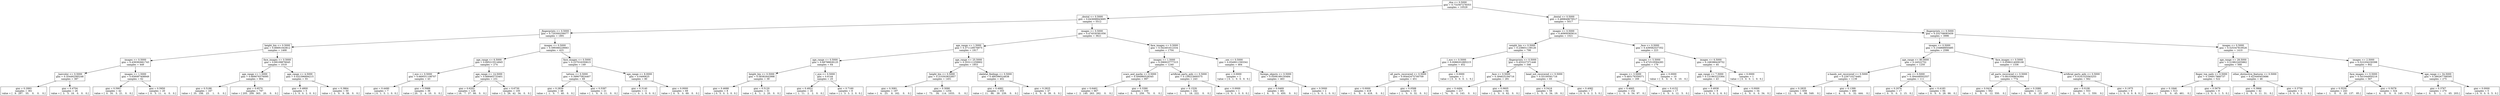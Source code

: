 digraph Tree {
0 [label="_dna <= 0.5000\ngini = 0.732567278353\nsamples = 10529", shape="box"] ;
1 [label="_dental <= 0.5000\ngini = 0.643698943695\nsamples = 5512", shape="box"] ;
0 -> 1 ;
2 [label="_fingerprints <= 0.5000\ngini = 0.720300256077\nsamples = 1891", shape="box"] ;
1 -> 2 ;
3 [label="height_bin <= 0.5000\ngini = 0.66691043812\nsamples = 1468", shape="box"] ;
2 -> 3 ;
4 [label="images <= 0.5000\ngini = 0.439392661743\nsamples = 449", shape="box"] ;
3 -> 4 ;
5 [label="_haircolor <= 0.5000\ngini = 0.354492585248\nsamples = 387", shape="box"] ;
4 -> 5 ;
6 [label="gini = 0.2993\nsamples = 361\nvalue = [   9.  297.   55.    0.    0.    0.]", shape="box"] ;
5 -> 6 ;
7 [label="gini = 0.4704\nsamples = 26\nvalue = [  3.   5.  18.   0.   0.   0.]", shape="box"] ;
5 -> 7 ;
8 [label="images <= 1.5000\ngini = 0.656087408949\nsamples = 62", shape="box"] ;
4 -> 8 ;
9 [label="gini = 0.5907\nsamples = 42\nvalue = [  0.  16.   5.  21.   0.   0.]", shape="box"] ;
8 -> 9 ;
10 [label="gini = 0.5950\nsamples = 20\nvalue = [  0.   5.  11.   4.   0.   0.]", shape="box"] ;
8 -> 10 ;
11 [label="face_images <= 0.5000\ngini = 0.69109876045\nsamples = 1019", shape="box"] ;
3 -> 11 ;
12 [label="age_range <= 1.5000\ngini = 0.669076376095\nsamples = 964", shape="box"] ;
11 -> 12 ;
13 [label="gini = 0.5188\nsamples = 167\nvalue = [  35.  108.   23.    1.    0.    0.]", shape="box"] ;
12 -> 13 ;
14 [label="gini = 0.6570\nsamples = 797\nvalue = [ 205.  209.  363.   20.    0.    0.]", shape="box"] ;
12 -> 14 ;
15 [label="age_range <= 4.5000\ngini = 0.432396694215\nsamples = 55", shape="box"] ;
11 -> 15 ;
16 [label="gini = 0.4800\nsamples = 5\nvalue = [ 3.  0.  0.  2.  0.  0.]", shape="box"] ;
15 -> 16 ;
17 [label="gini = 0.3864\nsamples = 50\nvalue = [  3.   0.   9.  38.   0.   0.]", shape="box"] ;
15 -> 17 ;
18 [label="images <= 0.5000\ngini = 0.599366229063\nsamples = 423", shape="box"] ;
2 -> 18 ;
19 [label="age_range <= 6.5000\ngini = 0.695215514945\nsamples = 274", shape="box"] ;
18 -> 19 ;
20 [label="l_eye <= 0.5000\ngini = 0.669551108707\nsamples = 43", shape="box"] ;
19 -> 20 ;
21 [label="gini = 0.4490\nsamples = 7\nvalue = [ 0.  1.  5.  1.  0.  0.]", shape="box"] ;
20 -> 21 ;
22 [label="gini = 0.5988\nsamples = 36\nvalue = [ 20.   2.   4.  10.   0.   0.]", shape="box"] ;
20 -> 22 ;
23 [label="age_range <= 14.5000\ngini = 0.668465733401\nsamples = 231", shape="box"] ;
19 -> 23 ;
24 [label="gini = 0.6202\nsamples = 126\nvalue = [ 16.   7.  37.  66.   0.   0.]", shape="box"] ;
23 -> 24 ;
25 [label="gini = 0.6730\nsamples = 105\nvalue = [  3.  26.  42.  34.   0.   0.]", shape="box"] ;
23 -> 25 ;
26 [label="face_images <= 0.5000\ngini = 0.237016350615\nsamples = 149", shape="box"] ;
18 -> 26 ;
27 [label="tattoos <= 0.5000\ngini = 0.399075824407\nsamples = 69", shape="box"] ;
26 -> 27 ;
28 [label="gini = 0.2839\nsamples = 48\nvalue = [  1.   0.   7.  40.   0.   0.]", shape="box"] ;
27 -> 28 ;
29 [label="gini = 0.5397\nsamples = 21\nvalue = [  1.   0.   9.  11.   0.   0.]", shape="box"] ;
27 -> 29 ;
30 [label="age_range <= 8.0000\ngini = 0.0490625\nsamples = 80", shape="box"] ;
26 -> 30 ;
31 [label="gini = 0.3140\nsamples = 11\nvalue = [ 1.  0.  1.  9.  0.  0.]", shape="box"] ;
30 -> 31 ;
32 [label="gini = 0.0000\nsamples = 69\nvalue = [  0.   0.   0.  69.   0.   0.]", shape="box"] ;
30 -> 32 ;
33 [label="images <= 0.5000\ngini = 0.474530381056\nsamples = 3621", shape="box"] ;
1 -> 33 ;
34 [label="age_range <= 1.5000\ngini = 0.371129576975\nsamples = 1917", shape="box"] ;
33 -> 34 ;
35 [label="age_range <= 0.5000\ngini = 0.68798828125\nsamples = 64", shape="box"] ;
34 -> 35 ;
36 [label="height_bin <= 0.5000\ngini = 0.58382642998\nsamples = 39", shape="box"] ;
35 -> 36 ;
37 [label="gini = 0.4688\nsamples = 8\nvalue = [ 0.  5.  0.  3.  0.  0.]", shape="box"] ;
36 -> 37 ;
38 [label="gini = 0.5120\nsamples = 31\nvalue = [  8.   1.   2.  20.   0.   0.]", shape="box"] ;
36 -> 38 ;
39 [label="r_eye <= 0.5000\ngini = 0.6144\nsamples = 25", shape="box"] ;
35 -> 39 ;
40 [label="gini = 0.4922\nsamples = 16\nvalue = [  1.  11.   2.   2.   0.   0.]", shape="box"] ;
39 -> 40 ;
41 [label="gini = 0.7160\nsamples = 9\nvalue = [ 1.  3.  3.  2.  0.  0.]", shape="box"] ;
39 -> 41 ;
42 [label="age_range <= 25.5000\ngini = 0.353111259902\nsamples = 1853", shape="box"] ;
34 -> 42 ;
43 [label="height_bin <= 0.5000\ngini = 0.310303832857\nsamples = 1451", shape="box"] ;
42 -> 43 ;
44 [label="gini = 0.3081\nsamples = 197\nvalue = [   4.   23.    8.  162.    0.    0.]", shape="box"] ;
43 -> 44 ;
45 [label="gini = 0.3090\nsamples = 1254\nvalue = [   73.    34.   114.  1033.     0.     0.]", shape="box"] ;
43 -> 45 ;
46 [label="skeletal_findings <= 0.5000\ngini = 0.480396524838\nsamples = 402", shape="box"] ;
42 -> 46 ;
47 [label="gini = 0.4992\nsamples = 355\nvalue = [  11.   66.   39.  239.    0.    0.]", shape="box"] ;
46 -> 47 ;
48 [label="gini = 0.2825\nsamples = 47\nvalue = [  0.   0.   8.  39.   0.   0.]", shape="box"] ;
46 -> 48 ;
49 [label="face_images <= 0.5000\ngini = 0.542401612334\nsamples = 1704", shape="box"] ;
33 -> 49 ;
50 [label="images <= 1.5000\ngini = 0.596923777315\nsamples = 1240", shape="box"] ;
49 -> 50 ;
51 [label="scars_and_marks <= 0.5000\ngini = 0.594980528345\nsamples = 997", shape="box"] ;
50 -> 51 ;
52 [label="gini = 0.6462\nsamples = 667\nvalue = [   2.  140.  263.  262.    0.    0.]", shape="box"] ;
51 -> 52 ;
53 [label="gini = 0.3390\nsamples = 330\nvalue = [   0.    1.  259.   70.    0.    0.]", shape="box"] ;
51 -> 53 ;
54 [label="artificial_parts_aids <= 0.5000\ngini = 0.159223695575\nsamples = 243", shape="box"] ;
50 -> 54 ;
55 [label="gini = 0.1529\nsamples = 242\nvalue = [   1.    1.   18.  222.    0.    0.]", shape="box"] ;
54 -> 55 ;
56 [label="gini = 0.0000\nsamples = 1\nvalue = [ 0.  0.  1.  0.  0.  0.]", shape="box"] ;
54 -> 56 ;
57 [label="_sex <= 0.5000\ngini = 0.0549011593341\nsamples = 464", shape="box"] ;
49 -> 57 ;
58 [label="gini = 0.0000\nsamples = 1\nvalue = [ 0.  1.  0.  0.  0.  0.]", shape="box"] ;
57 -> 58 ;
59 [label="foreign_objects <= 0.5000\ngini = 0.0508189150484\nsamples = 463", shape="box"] ;
57 -> 59 ;
60 [label="gini = 0.0469\nsamples = 461\nvalue = [   6.    0.    5.  450.    0.    0.]", shape="box"] ;
59 -> 60 ;
61 [label="gini = 0.5000\nsamples = 2\nvalue = [ 1.  0.  0.  1.  0.  0.]", shape="box"] ;
59 -> 61 ;
62 [label="_dental <= 0.5000\ngini = 0.489849679517\nsamples = 5017", shape="box"] ;
0 -> 62 ;
63 [label="images <= 0.5000\ngini = 0.40909365614\nsamples = 1021", shape="box"] ;
62 -> 63 ;
64 [label="weight_bin <= 0.5000\ngini = 0.238651139126\nsamples = 798", shape="box"] ;
63 -> 64 ;
65 [label="l_eye <= 0.5000\ngini = 0.0088201895215\nsamples = 452", shape="box"] ;
64 -> 65 ;
66 [label="all_parts_recovered <= 0.5000\ngini = 0.00442475700709\nsamples = 451", shape="box"] ;
65 -> 66 ;
67 [label="gini = 0.0000\nsamples = 418\nvalue = [   0.    0.    0.  418.    0.    0.]", shape="box"] ;
66 -> 67 ;
68 [label="gini = 0.0588\nsamples = 33\nvalue = [  1.   0.   0.  32.   0.   0.]", shape="box"] ;
66 -> 68 ;
69 [label="gini = 0.0000\nsamples = 1\nvalue = [ 0.  0.  0.  0.  1.  0.]", shape="box"] ;
65 -> 69 ;
70 [label="_fingerprints <= 0.5000\ngini = 0.455227371446\nsamples = 346", shape="box"] ;
64 -> 70 ;
71 [label="_face <= 0.5000\ngini = 0.394625194716\nsamples = 281", shape="box"] ;
70 -> 71 ;
72 [label="gini = 0.4494\nsamples = 217\nvalue = [  74.    0.    0.  143.    0.    0.]", shape="box"] ;
71 -> 72 ;
73 [label="gini = 0.0605\nsamples = 64\nvalue = [  2.   0.   0.  62.   0.   0.]", shape="box"] ;
71 -> 73 ;
74 [label="head_not_recovered <= 0.5000\ngini = 0.55100591716\nsamples = 65", shape="box"] ;
70 -> 74 ;
75 [label="gini = 0.5416\nsamples = 58\nvalue = [  5.   0.   0.  34.  19.   0.]", shape="box"] ;
74 -> 75 ;
76 [label="gini = 0.4082\nsamples = 7\nvalue = [ 0.  0.  0.  2.  5.  0.]", shape="box"] ;
74 -> 76 ;
77 [label="_face <= 0.5000\ngini = 0.439582537352\nsamples = 223", shape="box"] ;
63 -> 77 ;
78 [label="images <= 5.5000\ngini = 0.472519584283\nsamples = 179", shape="box"] ;
77 -> 78 ;
79 [label="images <= 3.5000\ngini = 0.483176359371\nsamples = 169", shape="box"] ;
78 -> 79 ;
80 [label="gini = 0.4665\nsamples = 152\nvalue = [  1.   0.   0.  54.  97.   0.]", shape="box"] ;
79 -> 80 ;
81 [label="gini = 0.4152\nsamples = 17\nvalue = [  0.   0.   0.  12.   5.   0.]", shape="box"] ;
79 -> 81 ;
82 [label="gini = 0.0000\nsamples = 10\nvalue = [  0.   0.   0.   0.  10.   0.]", shape="box"] ;
78 -> 82 ;
83 [label="images <= 6.5000\ngini = 0.168388429752\nsamples = 44", shape="box"] ;
77 -> 83 ;
84 [label="age_range <= 7.5000\ngini = 0.131963223364\nsamples = 43", shape="box"] ;
83 -> 84 ;
85 [label="gini = 0.4938\nsamples = 9\nvalue = [ 1.  0.  0.  2.  6.  0.]", shape="box"] ;
84 -> 85 ;
86 [label="gini = 0.0000\nsamples = 34\nvalue = [  0.   0.   0.   0.  34.   0.]", shape="box"] ;
84 -> 86 ;
87 [label="gini = 0.0000\nsamples = 1\nvalue = [ 0.  0.  0.  1.  0.  0.]", shape="box"] ;
83 -> 87 ;
88 [label="_fingerprints <= 0.5000\ngini = 0.332708083459\nsamples = 3996", shape="box"] ;
62 -> 88 ;
89 [label="images <= 0.5000\ngini = 0.154868950485\nsamples = 2586", shape="box"] ;
88 -> 89 ;
90 [label="age_range <= 80.0000\ngini = 0.24522752\nsamples = 1250", shape="box"] ;
89 -> 90 ;
91 [label="n-hands_not_recovered <= 0.5000\ngini = 0.226710274481\nsamples = 1139", shape="box"] ;
90 -> 91 ;
92 [label="gini = 0.2835\nsamples = 659\nvalue = [  12.    0.    0.   98.  549.    0.]", shape="box"] ;
91 -> 92 ;
93 [label="gini = 0.1399\nsamples = 480\nvalue = [   4.    0.    0.   32.  444.    0.]", shape="box"] ;
91 -> 93 ;
94 [label="_sex <= 0.5000\ngini = 0.394448502557\nsamples = 111", shape="box"] ;
90 -> 94 ;
95 [label="gini = 0.2076\nsamples = 17\nvalue = [  0.   0.   0.   2.  15.   0.]", shape="box"] ;
94 -> 95 ;
96 [label="gini = 0.4183\nsamples = 94\nvalue = [  0.   0.   0.  28.  66.   0.]", shape="box"] ;
94 -> 96 ;
97 [label="face_images <= 0.5000\ngini = 0.0596214009108\nsamples = 1336", shape="box"] ;
89 -> 97 ;
98 [label="all_parts_recovered <= 0.5000\ngini = 0.0910368634364\nsamples = 774", shape="box"] ;
97 -> 98 ;
99 [label="gini = 0.0418\nsamples = 562\nvalue = [   0.    0.    0.   12.  550.    0.]", shape="box"] ;
98 -> 99 ;
100 [label="gini = 0.2080\nsamples = 212\nvalue = [   0.    0.    0.   25.  187.    0.]", shape="box"] ;
98 -> 100 ;
101 [label="artificial_parts_aids <= 0.5000\ngini = 0.0141525563253\nsamples = 562", shape="box"] ;
97 -> 101 ;
102 [label="gini = 0.0108\nsamples = 553\nvalue = [   2.    0.    0.    1.  550.    0.]", shape="box"] ;
101 -> 102 ;
103 [label="gini = 0.1975\nsamples = 9\nvalue = [ 1.  0.  0.  0.  8.  0.]", shape="box"] ;
101 -> 103 ;
104 [label="images <= 0.5000\ngini = 0.525347819526\nsamples = 1410", shape="box"] ;
88 -> 104 ;
105 [label="age_range <= 28.5000\ngini = 0.219822455862\nsamples = 568", shape="box"] ;
104 -> 105 ;
106 [label="finger_toe_nails <= 0.5000\ngini = 0.194917866737\nsamples = 522", shape="box"] ;
105 -> 106 ;
107 [label="gini = 0.1846\nsamples = 513\nvalue = [   7.    0.    0.   45.  461.    0.]", shape="box"] ;
106 -> 107 ;
108 [label="gini = 0.5679\nsamples = 9\nvalue = [ 3.  0.  0.  1.  5.  0.]", shape="box"] ;
106 -> 108 ;
109 [label="other_distinctive_features <= 0.5000\ngini = 0.423440453686\nsamples = 46", shape="box"] ;
105 -> 109 ;
110 [label="gini = 0.3866\nsamples = 42\nvalue = [  0.   0.   0.  11.  31.   0.]", shape="box"] ;
109 -> 110 ;
111 [label="gini = 0.3750\nsamples = 4\nvalue = [ 0.  0.  0.  3.  1.  0.]", shape="box"] ;
109 -> 111 ;
112 [label="images <= 2.5000\ngini = 0.522204230398\nsamples = 842", shape="box"] ;
104 -> 112 ;
113 [label="face_images <= 0.5000\ngini = 0.541044950216\nsamples = 567", shape="box"] ;
112 -> 113 ;
114 [label="gini = 0.5530\nsamples = 243\nvalue = [   1.    0.    0.   20.  137.   85.]", shape="box"] ;
113 -> 114 ;
115 [label="gini = 0.5078\nsamples = 324\nvalue = [   4.    0.    0.    0.  145.  175.]", shape="box"] ;
113 -> 115 ;
116 [label="age_range <= 34.5000\ngini = 0.390267768595\nsamples = 275", shape="box"] ;
112 -> 116 ;
117 [label="gini = 0.3767\nsamples = 270\nvalue = [   0.    0.    1.    1.   65.  203.]", shape="box"] ;
116 -> 117 ;
118 [label="gini = 0.0000\nsamples = 5\nvalue = [ 0.  0.  0.  0.  5.  0.]", shape="box"] ;
116 -> 118 ;
}